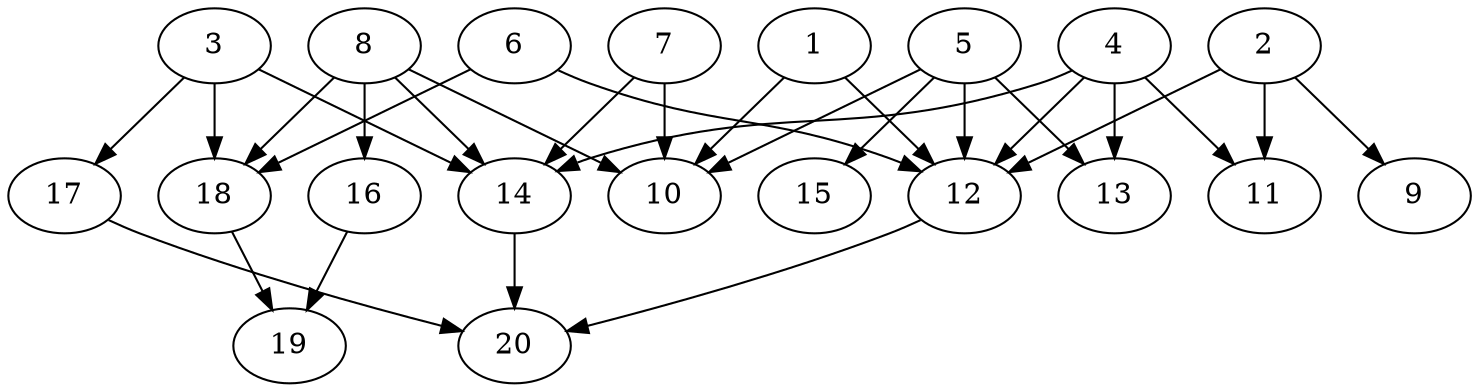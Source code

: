 // DAG automatically generated by daggen at Tue Jul 23 14:25:45 2019
// ./daggen --dot -n 20 --ccr 0.5 --fat 0.7 --regular 0.5 --density 0.6 --mindata 5242880 --maxdata 52428800 
digraph G {
  1 [size="57026560", alpha="0.06", expect_size="28513280"] 
  1 -> 10 [size ="28513280"]
  1 -> 12 [size ="28513280"]
  2 [size="41086976", alpha="0.01", expect_size="20543488"] 
  2 -> 9 [size ="20543488"]
  2 -> 11 [size ="20543488"]
  2 -> 12 [size ="20543488"]
  3 [size="88770560", alpha="0.17", expect_size="44385280"] 
  3 -> 14 [size ="44385280"]
  3 -> 17 [size ="44385280"]
  3 -> 18 [size ="44385280"]
  4 [size="92528640", alpha="0.10", expect_size="46264320"] 
  4 -> 11 [size ="46264320"]
  4 -> 12 [size ="46264320"]
  4 -> 13 [size ="46264320"]
  4 -> 14 [size ="46264320"]
  5 [size="61894656", alpha="0.02", expect_size="30947328"] 
  5 -> 10 [size ="30947328"]
  5 -> 12 [size ="30947328"]
  5 -> 13 [size ="30947328"]
  5 -> 15 [size ="30947328"]
  6 [size="26753024", alpha="0.07", expect_size="13376512"] 
  6 -> 12 [size ="13376512"]
  6 -> 18 [size ="13376512"]
  7 [size="68980736", alpha="0.06", expect_size="34490368"] 
  7 -> 10 [size ="34490368"]
  7 -> 14 [size ="34490368"]
  8 [size="66291712", alpha="0.17", expect_size="33145856"] 
  8 -> 10 [size ="33145856"]
  8 -> 14 [size ="33145856"]
  8 -> 16 [size ="33145856"]
  8 -> 18 [size ="33145856"]
  9 [size="66162688", alpha="0.06", expect_size="33081344"] 
  10 [size="14389248", alpha="0.01", expect_size="7194624"] 
  11 [size="57473024", alpha="0.01", expect_size="28736512"] 
  12 [size="87896064", alpha="0.17", expect_size="43948032"] 
  12 -> 20 [size ="43948032"]
  13 [size="90468352", alpha="0.01", expect_size="45234176"] 
  14 [size="74594304", alpha="0.15", expect_size="37297152"] 
  14 -> 20 [size ="37297152"]
  15 [size="27555840", alpha="0.09", expect_size="13777920"] 
  16 [size="34822144", alpha="0.05", expect_size="17411072"] 
  16 -> 19 [size ="17411072"]
  17 [size="66799616", alpha="0.09", expect_size="33399808"] 
  17 -> 20 [size ="33399808"]
  18 [size="94576640", alpha="0.17", expect_size="47288320"] 
  18 -> 19 [size ="47288320"]
  19 [size="79804416", alpha="0.16", expect_size="39902208"] 
  20 [size="13326336", alpha="0.06", expect_size="6663168"] 
}
